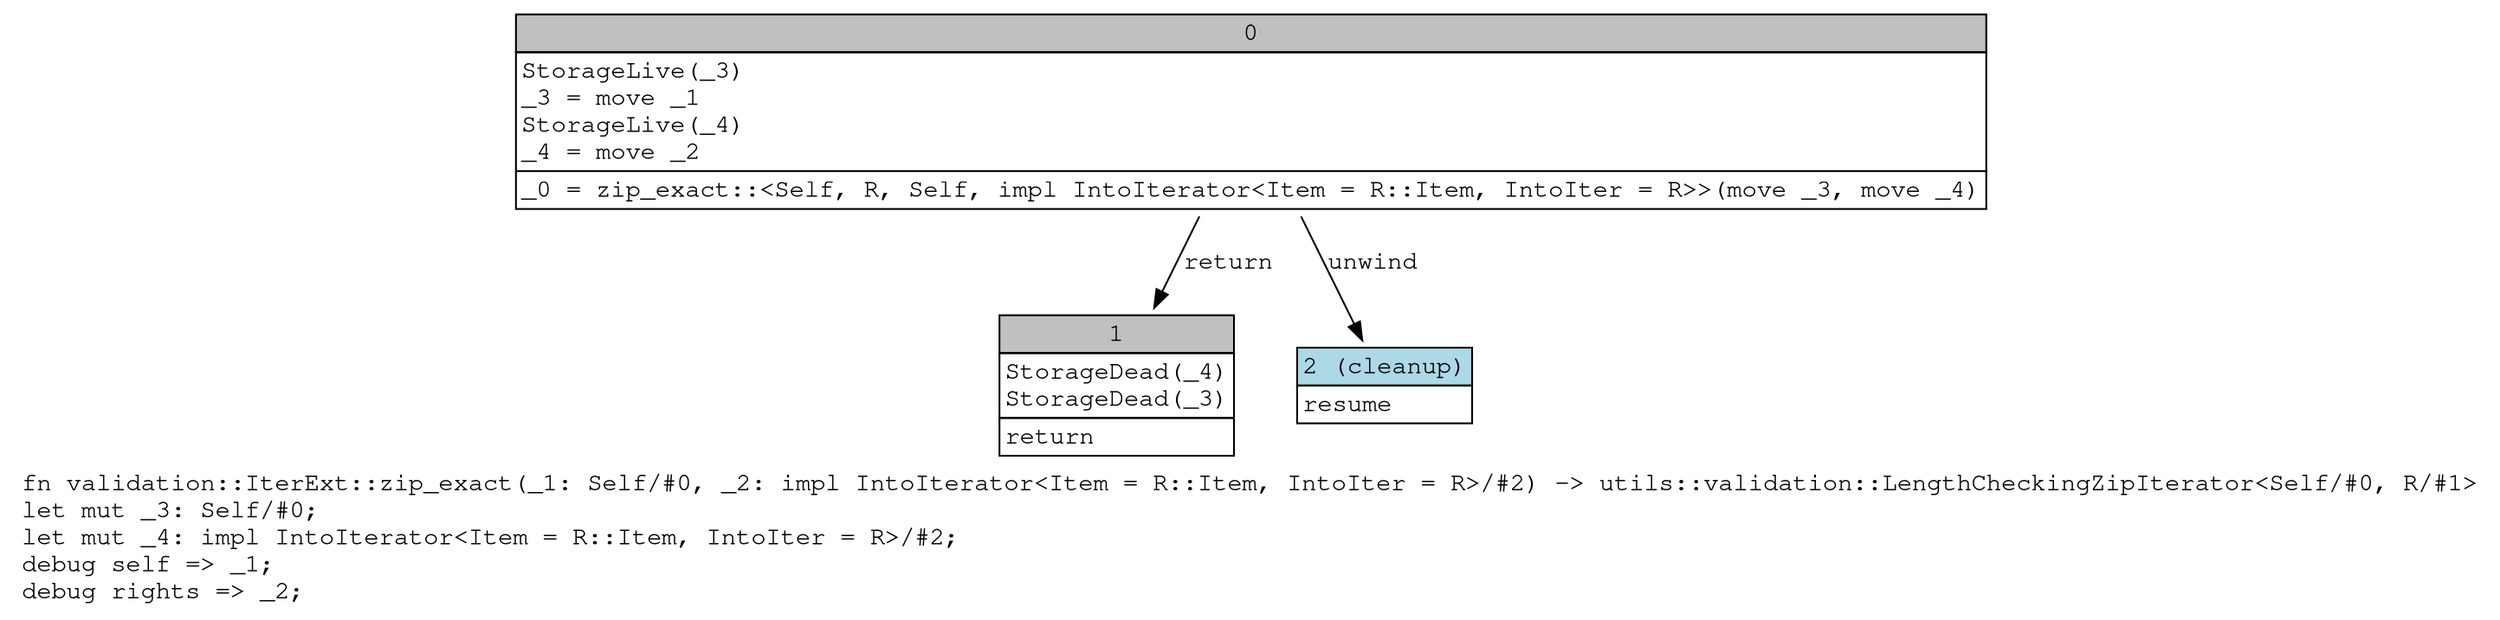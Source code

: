 digraph Mir_0_2823 {
    graph [fontname="Courier, monospace"];
    node [fontname="Courier, monospace"];
    edge [fontname="Courier, monospace"];
    label=<fn validation::IterExt::zip_exact(_1: Self/#0, _2: impl IntoIterator&lt;Item = R::Item, IntoIter = R&gt;/#2) -&gt; utils::validation::LengthCheckingZipIterator&lt;Self/#0, R/#1&gt;<br align="left"/>let mut _3: Self/#0;<br align="left"/>let mut _4: impl IntoIterator&lt;Item = R::Item, IntoIter = R&gt;/#2;<br align="left"/>debug self =&gt; _1;<br align="left"/>debug rights =&gt; _2;<br align="left"/>>;
    bb0__0_2823 [shape="none", label=<<table border="0" cellborder="1" cellspacing="0"><tr><td bgcolor="gray" align="center" colspan="1">0</td></tr><tr><td align="left" balign="left">StorageLive(_3)<br/>_3 = move _1<br/>StorageLive(_4)<br/>_4 = move _2<br/></td></tr><tr><td align="left">_0 = zip_exact::&lt;Self, R, Self, impl IntoIterator&lt;Item = R::Item, IntoIter = R&gt;&gt;(move _3, move _4)</td></tr></table>>];
    bb1__0_2823 [shape="none", label=<<table border="0" cellborder="1" cellspacing="0"><tr><td bgcolor="gray" align="center" colspan="1">1</td></tr><tr><td align="left" balign="left">StorageDead(_4)<br/>StorageDead(_3)<br/></td></tr><tr><td align="left">return</td></tr></table>>];
    bb2__0_2823 [shape="none", label=<<table border="0" cellborder="1" cellspacing="0"><tr><td bgcolor="lightblue" align="center" colspan="1">2 (cleanup)</td></tr><tr><td align="left">resume</td></tr></table>>];
    bb0__0_2823 -> bb1__0_2823 [label="return"];
    bb0__0_2823 -> bb2__0_2823 [label="unwind"];
}
